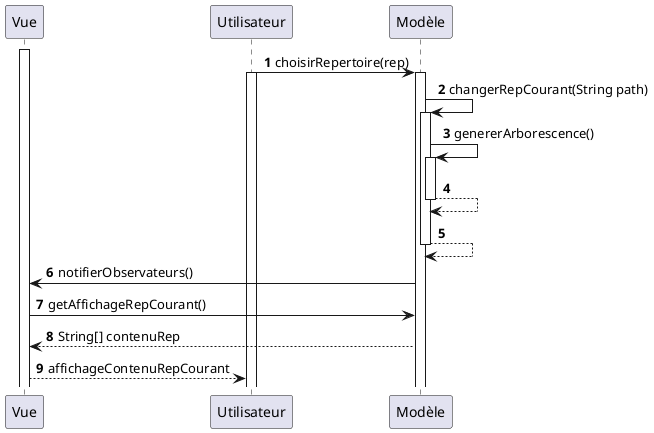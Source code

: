 @startuml
'https://plantuml.com/sequence-diagram

autonumber

activate Vue
Utilisateur -> Modèle : choisirRepertoire(rep)
activate Utilisateur
activate Modèle
Modèle -> Modèle : changerRepCourant(String path)
activate Modèle
Modèle -> Modèle : genererArborescence()
activate Modèle
Modèle --> Modèle :

deactivate Modèle
Modèle --> Modèle
deactivate Modèle
Modèle -> Vue : notifierObservateurs()
Vue -> Modèle : getAffichageRepCourant()
Modèle --> Vue : String[] contenuRep
Vue --> Utilisateur : affichageContenuRepCourant

@enduml